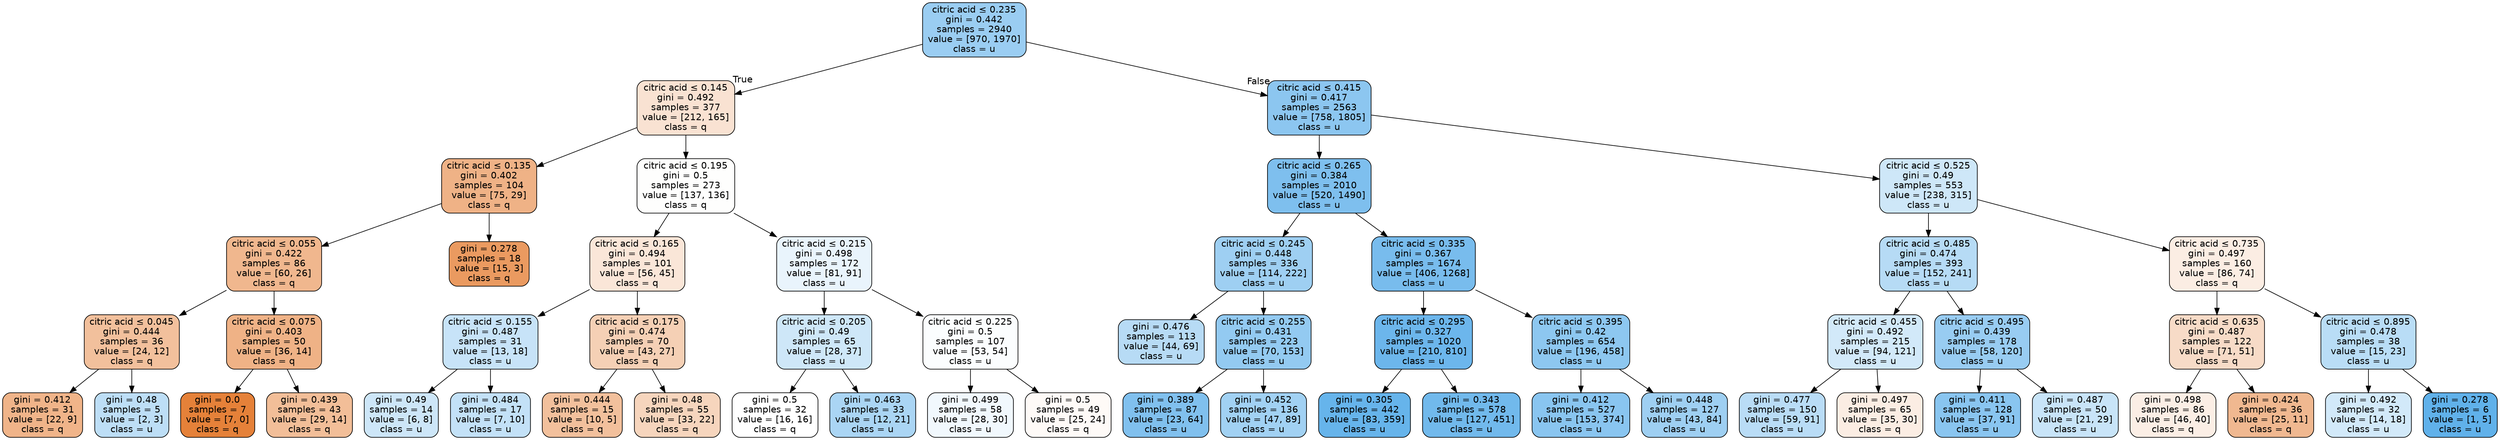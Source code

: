 digraph Tree {
node [shape=box, style="filled, rounded", color="black", fontname=helvetica] ;
edge [fontname=helvetica] ;
0 [label=<citric acid &le; 0.235<br/>gini = 0.442<br/>samples = 2940<br/>value = [970, 1970]<br/>class = u>, fillcolor="#399de581"] ;
1 [label=<citric acid &le; 0.145<br/>gini = 0.492<br/>samples = 377<br/>value = [212, 165]<br/>class = q>, fillcolor="#e5813939"] ;
0 -> 1 [labeldistance=2.5, labelangle=45, headlabel="True"] ;
2 [label=<citric acid &le; 0.135<br/>gini = 0.402<br/>samples = 104<br/>value = [75, 29]<br/>class = q>, fillcolor="#e581399c"] ;
1 -> 2 ;
3 [label=<citric acid &le; 0.055<br/>gini = 0.422<br/>samples = 86<br/>value = [60, 26]<br/>class = q>, fillcolor="#e5813991"] ;
2 -> 3 ;
4 [label=<citric acid &le; 0.045<br/>gini = 0.444<br/>samples = 36<br/>value = [24, 12]<br/>class = q>, fillcolor="#e581397f"] ;
3 -> 4 ;
5 [label=<gini = 0.412<br/>samples = 31<br/>value = [22, 9]<br/>class = q>, fillcolor="#e5813997"] ;
4 -> 5 ;
6 [label=<gini = 0.48<br/>samples = 5<br/>value = [2, 3]<br/>class = u>, fillcolor="#399de555"] ;
4 -> 6 ;
7 [label=<citric acid &le; 0.075<br/>gini = 0.403<br/>samples = 50<br/>value = [36, 14]<br/>class = q>, fillcolor="#e581399c"] ;
3 -> 7 ;
8 [label=<gini = 0.0<br/>samples = 7<br/>value = [7, 0]<br/>class = q>, fillcolor="#e58139ff"] ;
7 -> 8 ;
9 [label=<gini = 0.439<br/>samples = 43<br/>value = [29, 14]<br/>class = q>, fillcolor="#e5813984"] ;
7 -> 9 ;
10 [label=<gini = 0.278<br/>samples = 18<br/>value = [15, 3]<br/>class = q>, fillcolor="#e58139cc"] ;
2 -> 10 ;
11 [label=<citric acid &le; 0.195<br/>gini = 0.5<br/>samples = 273<br/>value = [137, 136]<br/>class = q>, fillcolor="#e5813902"] ;
1 -> 11 ;
12 [label=<citric acid &le; 0.165<br/>gini = 0.494<br/>samples = 101<br/>value = [56, 45]<br/>class = q>, fillcolor="#e5813932"] ;
11 -> 12 ;
13 [label=<citric acid &le; 0.155<br/>gini = 0.487<br/>samples = 31<br/>value = [13, 18]<br/>class = u>, fillcolor="#399de547"] ;
12 -> 13 ;
14 [label=<gini = 0.49<br/>samples = 14<br/>value = [6, 8]<br/>class = u>, fillcolor="#399de540"] ;
13 -> 14 ;
15 [label=<gini = 0.484<br/>samples = 17<br/>value = [7, 10]<br/>class = u>, fillcolor="#399de54d"] ;
13 -> 15 ;
16 [label=<citric acid &le; 0.175<br/>gini = 0.474<br/>samples = 70<br/>value = [43, 27]<br/>class = q>, fillcolor="#e581395f"] ;
12 -> 16 ;
17 [label=<gini = 0.444<br/>samples = 15<br/>value = [10, 5]<br/>class = q>, fillcolor="#e581397f"] ;
16 -> 17 ;
18 [label=<gini = 0.48<br/>samples = 55<br/>value = [33, 22]<br/>class = q>, fillcolor="#e5813955"] ;
16 -> 18 ;
19 [label=<citric acid &le; 0.215<br/>gini = 0.498<br/>samples = 172<br/>value = [81, 91]<br/>class = u>, fillcolor="#399de51c"] ;
11 -> 19 ;
20 [label=<citric acid &le; 0.205<br/>gini = 0.49<br/>samples = 65<br/>value = [28, 37]<br/>class = u>, fillcolor="#399de53e"] ;
19 -> 20 ;
21 [label=<gini = 0.5<br/>samples = 32<br/>value = [16, 16]<br/>class = q>, fillcolor="#e5813900"] ;
20 -> 21 ;
22 [label=<gini = 0.463<br/>samples = 33<br/>value = [12, 21]<br/>class = u>, fillcolor="#399de56d"] ;
20 -> 22 ;
23 [label=<citric acid &le; 0.225<br/>gini = 0.5<br/>samples = 107<br/>value = [53, 54]<br/>class = u>, fillcolor="#399de505"] ;
19 -> 23 ;
24 [label=<gini = 0.499<br/>samples = 58<br/>value = [28, 30]<br/>class = u>, fillcolor="#399de511"] ;
23 -> 24 ;
25 [label=<gini = 0.5<br/>samples = 49<br/>value = [25, 24]<br/>class = q>, fillcolor="#e581390a"] ;
23 -> 25 ;
26 [label=<citric acid &le; 0.415<br/>gini = 0.417<br/>samples = 2563<br/>value = [758, 1805]<br/>class = u>, fillcolor="#399de594"] ;
0 -> 26 [labeldistance=2.5, labelangle=-45, headlabel="False"] ;
27 [label=<citric acid &le; 0.265<br/>gini = 0.384<br/>samples = 2010<br/>value = [520, 1490]<br/>class = u>, fillcolor="#399de5a6"] ;
26 -> 27 ;
28 [label=<citric acid &le; 0.245<br/>gini = 0.448<br/>samples = 336<br/>value = [114, 222]<br/>class = u>, fillcolor="#399de57c"] ;
27 -> 28 ;
29 [label=<gini = 0.476<br/>samples = 113<br/>value = [44, 69]<br/>class = u>, fillcolor="#399de55c"] ;
28 -> 29 ;
30 [label=<citric acid &le; 0.255<br/>gini = 0.431<br/>samples = 223<br/>value = [70, 153]<br/>class = u>, fillcolor="#399de58a"] ;
28 -> 30 ;
31 [label=<gini = 0.389<br/>samples = 87<br/>value = [23, 64]<br/>class = u>, fillcolor="#399de5a3"] ;
30 -> 31 ;
32 [label=<gini = 0.452<br/>samples = 136<br/>value = [47, 89]<br/>class = u>, fillcolor="#399de578"] ;
30 -> 32 ;
33 [label=<citric acid &le; 0.335<br/>gini = 0.367<br/>samples = 1674<br/>value = [406, 1268]<br/>class = u>, fillcolor="#399de5ad"] ;
27 -> 33 ;
34 [label=<citric acid &le; 0.295<br/>gini = 0.327<br/>samples = 1020<br/>value = [210, 810]<br/>class = u>, fillcolor="#399de5bd"] ;
33 -> 34 ;
35 [label=<gini = 0.305<br/>samples = 442<br/>value = [83, 359]<br/>class = u>, fillcolor="#399de5c4"] ;
34 -> 35 ;
36 [label=<gini = 0.343<br/>samples = 578<br/>value = [127, 451]<br/>class = u>, fillcolor="#399de5b7"] ;
34 -> 36 ;
37 [label=<citric acid &le; 0.395<br/>gini = 0.42<br/>samples = 654<br/>value = [196, 458]<br/>class = u>, fillcolor="#399de592"] ;
33 -> 37 ;
38 [label=<gini = 0.412<br/>samples = 527<br/>value = [153, 374]<br/>class = u>, fillcolor="#399de597"] ;
37 -> 38 ;
39 [label=<gini = 0.448<br/>samples = 127<br/>value = [43, 84]<br/>class = u>, fillcolor="#399de57c"] ;
37 -> 39 ;
40 [label=<citric acid &le; 0.525<br/>gini = 0.49<br/>samples = 553<br/>value = [238, 315]<br/>class = u>, fillcolor="#399de53e"] ;
26 -> 40 ;
41 [label=<citric acid &le; 0.485<br/>gini = 0.474<br/>samples = 393<br/>value = [152, 241]<br/>class = u>, fillcolor="#399de55e"] ;
40 -> 41 ;
42 [label=<citric acid &le; 0.455<br/>gini = 0.492<br/>samples = 215<br/>value = [94, 121]<br/>class = u>, fillcolor="#399de539"] ;
41 -> 42 ;
43 [label=<gini = 0.477<br/>samples = 150<br/>value = [59, 91]<br/>class = u>, fillcolor="#399de55a"] ;
42 -> 43 ;
44 [label=<gini = 0.497<br/>samples = 65<br/>value = [35, 30]<br/>class = q>, fillcolor="#e5813924"] ;
42 -> 44 ;
45 [label=<citric acid &le; 0.495<br/>gini = 0.439<br/>samples = 178<br/>value = [58, 120]<br/>class = u>, fillcolor="#399de584"] ;
41 -> 45 ;
46 [label=<gini = 0.411<br/>samples = 128<br/>value = [37, 91]<br/>class = u>, fillcolor="#399de597"] ;
45 -> 46 ;
47 [label=<gini = 0.487<br/>samples = 50<br/>value = [21, 29]<br/>class = u>, fillcolor="#399de546"] ;
45 -> 47 ;
48 [label=<citric acid &le; 0.735<br/>gini = 0.497<br/>samples = 160<br/>value = [86, 74]<br/>class = q>, fillcolor="#e5813924"] ;
40 -> 48 ;
49 [label=<citric acid &le; 0.635<br/>gini = 0.487<br/>samples = 122<br/>value = [71, 51]<br/>class = q>, fillcolor="#e5813948"] ;
48 -> 49 ;
50 [label=<gini = 0.498<br/>samples = 86<br/>value = [46, 40]<br/>class = q>, fillcolor="#e5813921"] ;
49 -> 50 ;
51 [label=<gini = 0.424<br/>samples = 36<br/>value = [25, 11]<br/>class = q>, fillcolor="#e581398f"] ;
49 -> 51 ;
52 [label=<citric acid &le; 0.895<br/>gini = 0.478<br/>samples = 38<br/>value = [15, 23]<br/>class = u>, fillcolor="#399de559"] ;
48 -> 52 ;
53 [label=<gini = 0.492<br/>samples = 32<br/>value = [14, 18]<br/>class = u>, fillcolor="#399de539"] ;
52 -> 53 ;
54 [label=<gini = 0.278<br/>samples = 6<br/>value = [1, 5]<br/>class = u>, fillcolor="#399de5cc"] ;
52 -> 54 ;
}